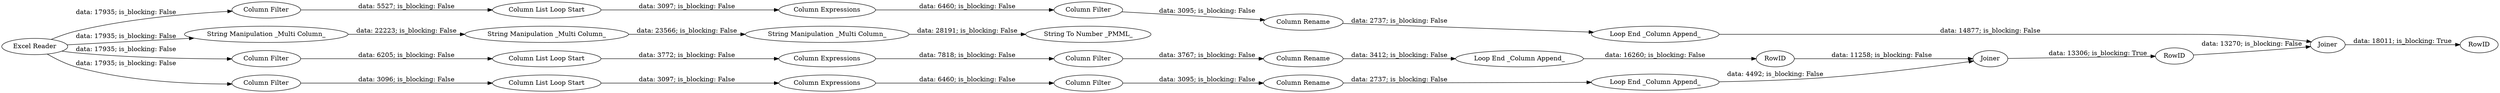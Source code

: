 digraph {
	"-4746060154164020182_29" [label=RowID]
	"-4746060154164020182_27" [label=Joiner]
	"-4746060154164020182_20" [label="Column Filter"]
	"-4746060154164020182_9" [label="Column List Loop Start"]
	"-4746060154164020182_2" [label="String Manipulation _Multi Column_"]
	"-4746060154164020182_21" [label="Column Filter"]
	"-4746060154164020182_11" [label="Column Filter"]
	"-4746060154164020182_16" [label="Loop End _Column Append_"]
	"-4746060154164020182_1" [label="Excel Reader"]
	"-4746060154164020182_22" [label="Loop End _Column Append_"]
	"-4746060154164020182_23" [label="Column Expressions"]
	"-4746060154164020182_13" [label="Loop End _Column Append_"]
	"-4746060154164020182_14" [label="Column Filter"]
	"-4746060154164020182_26" [label=Joiner]
	"-4746060154164020182_30" [label=RowID]
	"-4746060154164020182_17" [label="Column Expressions"]
	"-4746060154164020182_4" [label="String Manipulation _Multi Column_"]
	"-4746060154164020182_12" [label="Column Rename"]
	"-4746060154164020182_24" [label="Column List Loop Start"]
	"-4746060154164020182_3" [label="String Manipulation _Multi Column_"]
	"-4746060154164020182_25" [label="Column Rename"]
	"-4746060154164020182_15" [label="Column List Loop Start"]
	"-4746060154164020182_8" [label="Column Filter"]
	"-4746060154164020182_7" [label="Column Expressions"]
	"-4746060154164020182_28" [label=RowID]
	"-4746060154164020182_18" [label="Column Filter"]
	"-4746060154164020182_6" [label="String To Number _PMML_"]
	"-4746060154164020182_19" [label="Column Rename"]
	"-4746060154164020182_11" -> "-4746060154164020182_12" [label="data: 3767; is_blocking: False"]
	"-4746060154164020182_29" -> "-4746060154164020182_27" [label="data: 13270; is_blocking: False"]
	"-4746060154164020182_1" -> "-4746060154164020182_18" [label="data: 17935; is_blocking: False"]
	"-4746060154164020182_16" -> "-4746060154164020182_26" [label="data: 4492; is_blocking: False"]
	"-4746060154164020182_14" -> "-4746060154164020182_19" [label="data: 3095; is_blocking: False"]
	"-4746060154164020182_7" -> "-4746060154164020182_11" [label="data: 7818; is_blocking: False"]
	"-4746060154164020182_1" -> "-4746060154164020182_20" [label="data: 17935; is_blocking: False"]
	"-4746060154164020182_17" -> "-4746060154164020182_14" [label="data: 6460; is_blocking: False"]
	"-4746060154164020182_27" -> "-4746060154164020182_30" [label="data: 18011; is_blocking: True"]
	"-4746060154164020182_18" -> "-4746060154164020182_15" [label="data: 3096; is_blocking: False"]
	"-4746060154164020182_3" -> "-4746060154164020182_4" [label="data: 23566; is_blocking: False"]
	"-4746060154164020182_2" -> "-4746060154164020182_3" [label="data: 22223; is_blocking: False"]
	"-4746060154164020182_20" -> "-4746060154164020182_24" [label="data: 5527; is_blocking: False"]
	"-4746060154164020182_4" -> "-4746060154164020182_6" [label="data: 28191; is_blocking: False"]
	"-4746060154164020182_23" -> "-4746060154164020182_21" [label="data: 6460; is_blocking: False"]
	"-4746060154164020182_24" -> "-4746060154164020182_23" [label="data: 3097; is_blocking: False"]
	"-4746060154164020182_22" -> "-4746060154164020182_27" [label="data: 14877; is_blocking: False"]
	"-4746060154164020182_25" -> "-4746060154164020182_22" [label="data: 2737; is_blocking: False"]
	"-4746060154164020182_1" -> "-4746060154164020182_2" [label="data: 17935; is_blocking: False"]
	"-4746060154164020182_15" -> "-4746060154164020182_17" [label="data: 3097; is_blocking: False"]
	"-4746060154164020182_8" -> "-4746060154164020182_9" [label="data: 6205; is_blocking: False"]
	"-4746060154164020182_19" -> "-4746060154164020182_16" [label="data: 2737; is_blocking: False"]
	"-4746060154164020182_12" -> "-4746060154164020182_13" [label="data: 3412; is_blocking: False"]
	"-4746060154164020182_13" -> "-4746060154164020182_28" [label="data: 16260; is_blocking: False"]
	"-4746060154164020182_9" -> "-4746060154164020182_7" [label="data: 3772; is_blocking: False"]
	"-4746060154164020182_26" -> "-4746060154164020182_29" [label="data: 13306; is_blocking: True"]
	"-4746060154164020182_28" -> "-4746060154164020182_26" [label="data: 11258; is_blocking: False"]
	"-4746060154164020182_1" -> "-4746060154164020182_8" [label="data: 17935; is_blocking: False"]
	"-4746060154164020182_21" -> "-4746060154164020182_25" [label="data: 3095; is_blocking: False"]
	rankdir=LR
}
